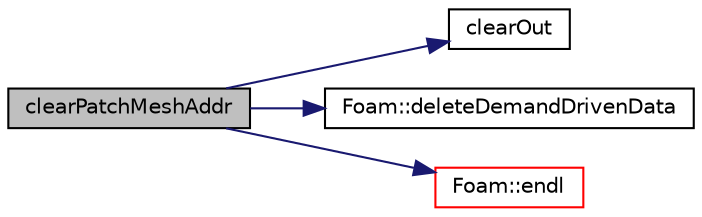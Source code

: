 digraph "clearPatchMeshAddr"
{
  bgcolor="transparent";
  edge [fontname="Helvetica",fontsize="10",labelfontname="Helvetica",labelfontsize="10"];
  node [fontname="Helvetica",fontsize="10",shape=record];
  rankdir="LR";
  Node1 [label="clearPatchMeshAddr",height=0.2,width=0.4,color="black", fillcolor="grey75", style="filled", fontcolor="black"];
  Node1 -> Node2 [color="midnightblue",fontsize="10",style="solid",fontname="Helvetica"];
  Node2 [label="clearOut",height=0.2,width=0.4,color="black",URL="$a02023.html#af320697688df08f1438d37a86bcaf25d"];
  Node1 -> Node3 [color="midnightblue",fontsize="10",style="solid",fontname="Helvetica"];
  Node3 [label="Foam::deleteDemandDrivenData",height=0.2,width=0.4,color="black",URL="$a10936.html#a676ff999562d389fd174d693e17d230a"];
  Node1 -> Node4 [color="midnightblue",fontsize="10",style="solid",fontname="Helvetica"];
  Node4 [label="Foam::endl",height=0.2,width=0.4,color="red",URL="$a10936.html#a2db8fe02a0d3909e9351bb4275b23ce4",tooltip="Add newline and flush stream. "];
}
